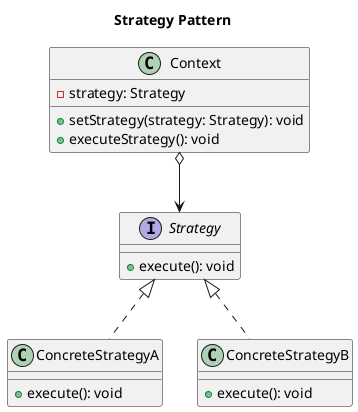 @startuml StrategyPattern

title Strategy Pattern

interface Strategy {
    + execute(): void
}

class ConcreteStrategyA {
    + execute(): void
}

class ConcreteStrategyB {
    + execute(): void
}

class Context {
    - strategy: Strategy
    + setStrategy(strategy: Strategy): void
    + executeStrategy(): void
}

Strategy <|.. ConcreteStrategyA
Strategy <|.. ConcreteStrategyB
Context o--> Strategy

@enduml

